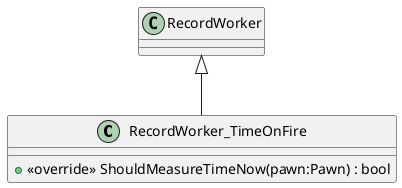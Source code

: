 @startuml
class RecordWorker_TimeOnFire {
    + <<override>> ShouldMeasureTimeNow(pawn:Pawn) : bool
}
RecordWorker <|-- RecordWorker_TimeOnFire
@enduml
